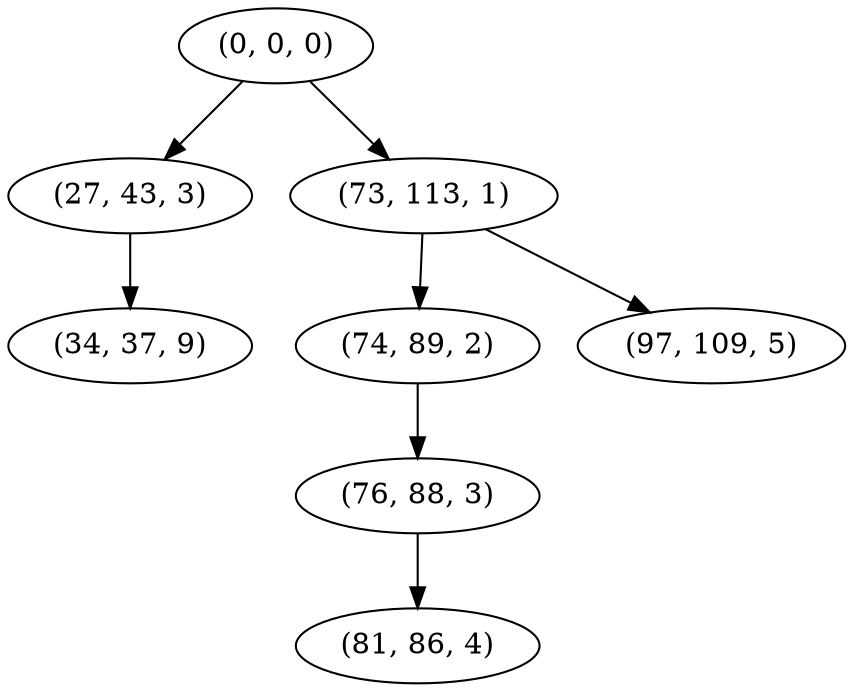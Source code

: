 digraph tree {
    "(0, 0, 0)";
    "(27, 43, 3)";
    "(34, 37, 9)";
    "(73, 113, 1)";
    "(74, 89, 2)";
    "(76, 88, 3)";
    "(81, 86, 4)";
    "(97, 109, 5)";
    "(0, 0, 0)" -> "(27, 43, 3)";
    "(0, 0, 0)" -> "(73, 113, 1)";
    "(27, 43, 3)" -> "(34, 37, 9)";
    "(73, 113, 1)" -> "(74, 89, 2)";
    "(73, 113, 1)" -> "(97, 109, 5)";
    "(74, 89, 2)" -> "(76, 88, 3)";
    "(76, 88, 3)" -> "(81, 86, 4)";
}
